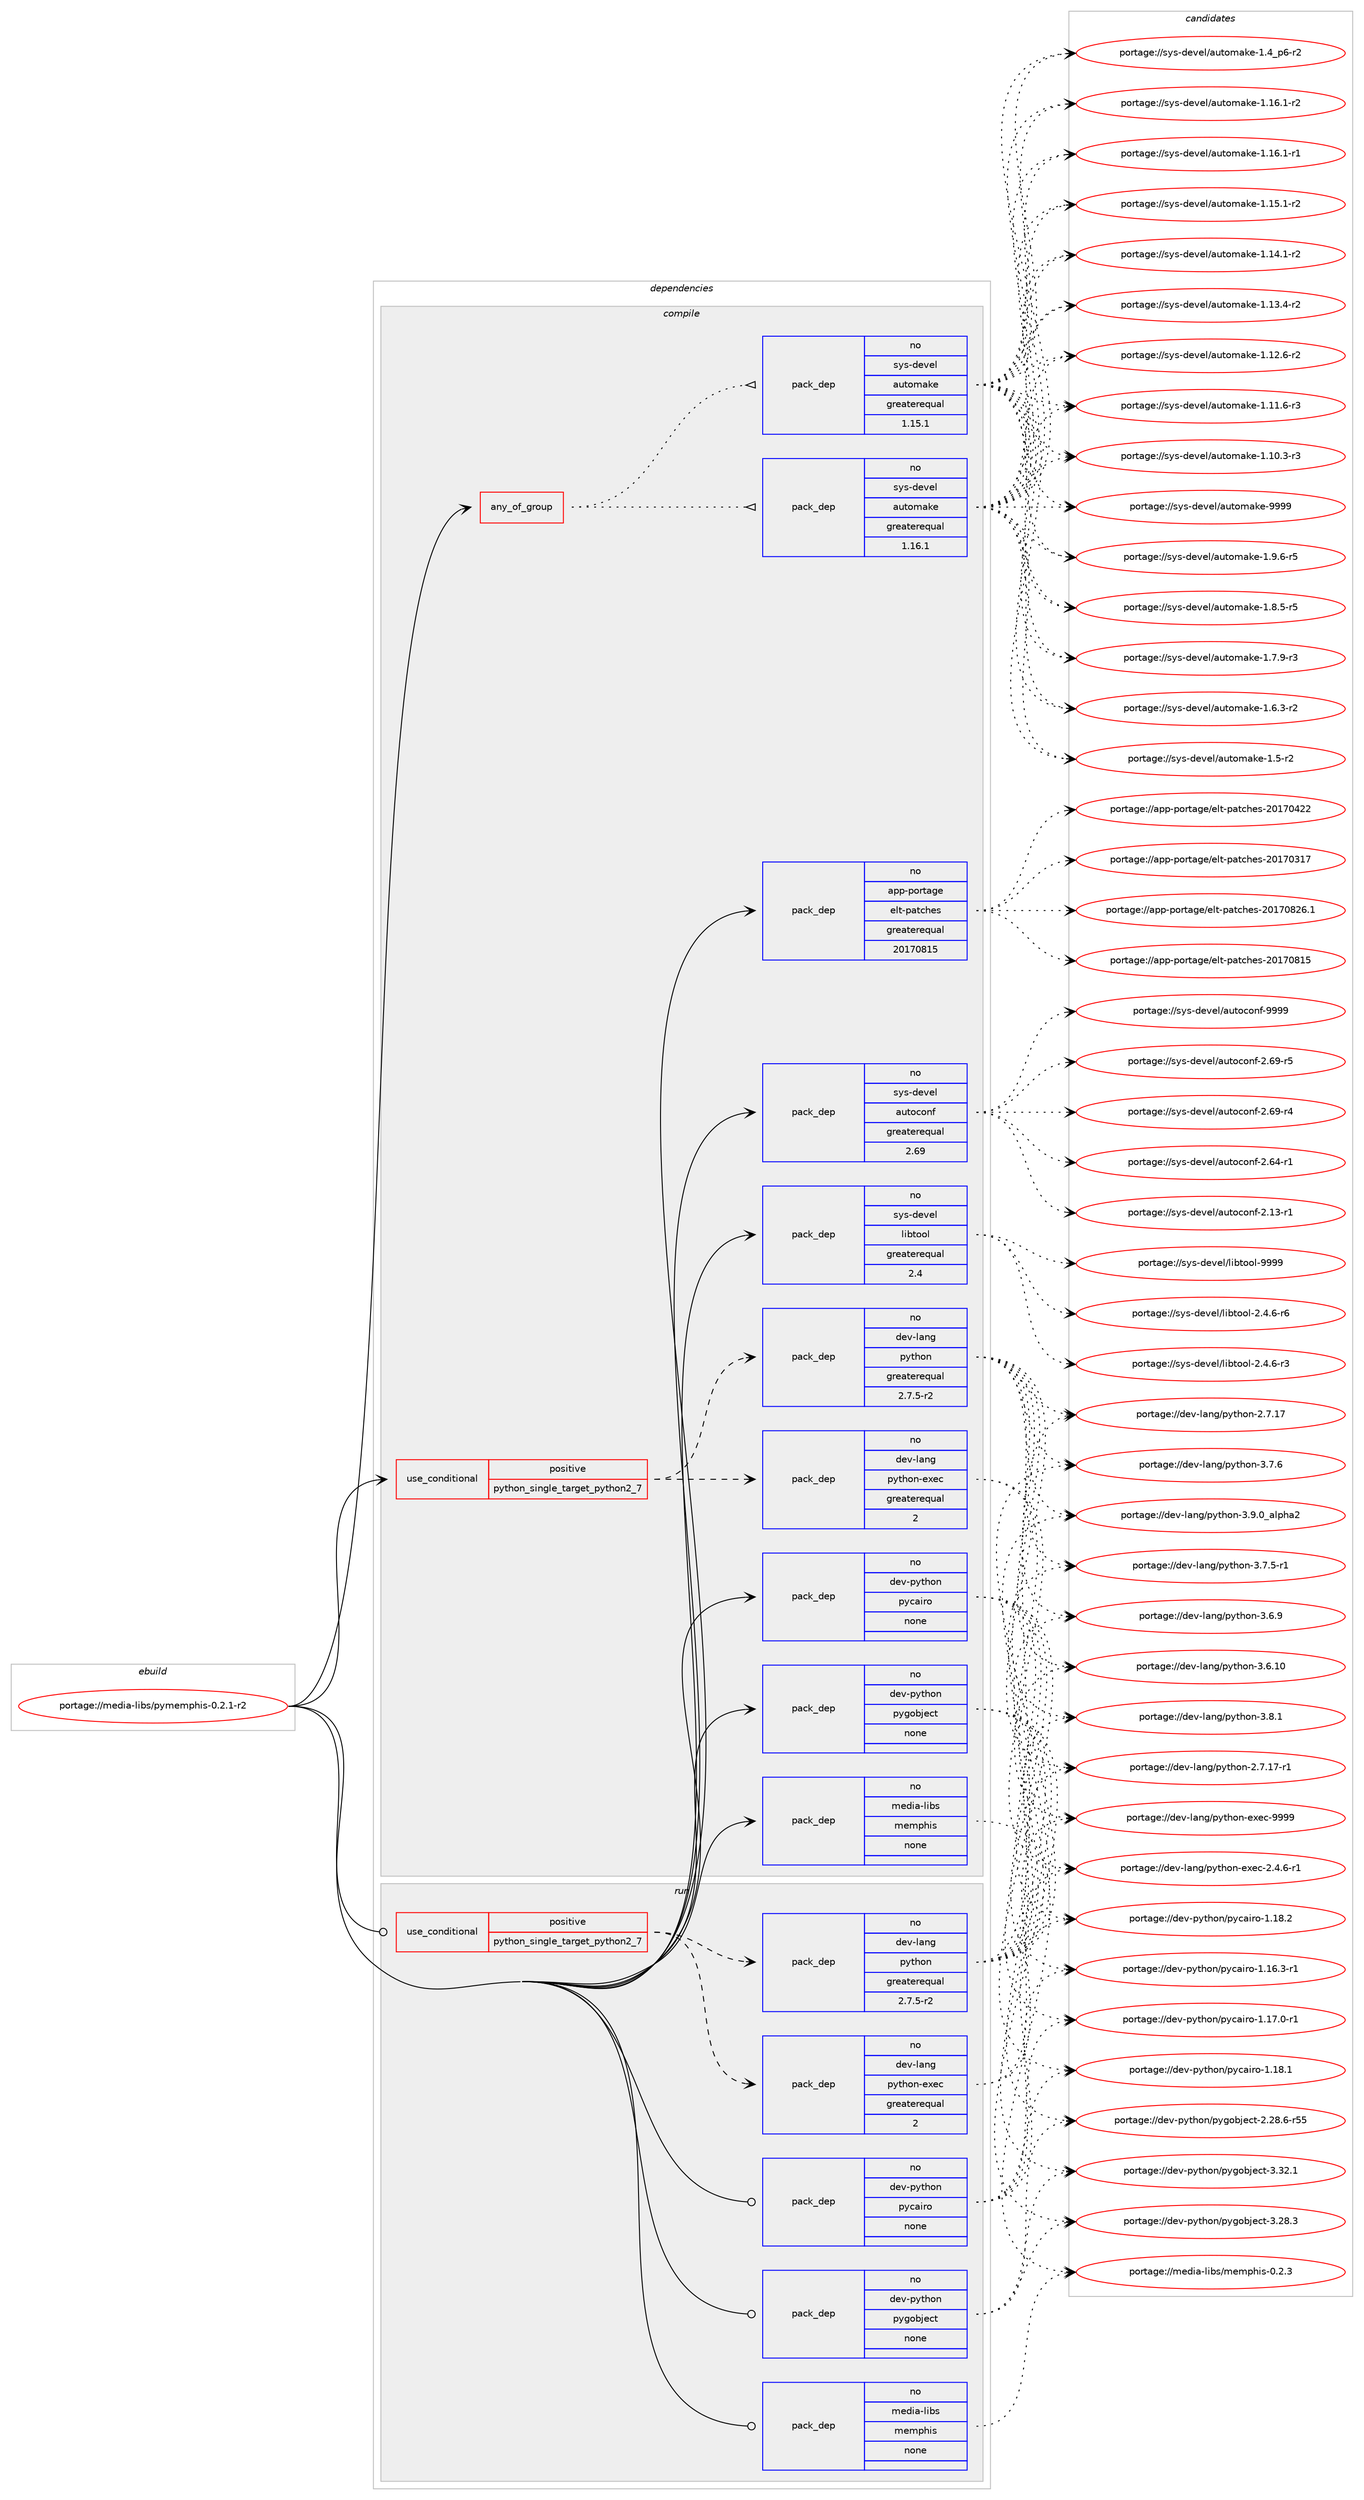 digraph prolog {

# *************
# Graph options
# *************

newrank=true;
concentrate=true;
compound=true;
graph [rankdir=LR,fontname=Helvetica,fontsize=10,ranksep=1.5];#, ranksep=2.5, nodesep=0.2];
edge  [arrowhead=vee];
node  [fontname=Helvetica,fontsize=10];

# **********
# The ebuild
# **********

subgraph cluster_leftcol {
color=gray;
rank=same;
label=<<i>ebuild</i>>;
id [label="portage://media-libs/pymemphis-0.2.1-r2", color=red, width=4, href="../media-libs/pymemphis-0.2.1-r2.svg"];
}

# ****************
# The dependencies
# ****************

subgraph cluster_midcol {
color=gray;
label=<<i>dependencies</i>>;
subgraph cluster_compile {
fillcolor="#eeeeee";
style=filled;
label=<<i>compile</i>>;
subgraph any2943 {
dependency205118 [label=<<TABLE BORDER="0" CELLBORDER="1" CELLSPACING="0" CELLPADDING="4"><TR><TD CELLPADDING="10">any_of_group</TD></TR></TABLE>>, shape=none, color=red];subgraph pack155778 {
dependency205119 [label=<<TABLE BORDER="0" CELLBORDER="1" CELLSPACING="0" CELLPADDING="4" WIDTH="220"><TR><TD ROWSPAN="6" CELLPADDING="30">pack_dep</TD></TR><TR><TD WIDTH="110">no</TD></TR><TR><TD>sys-devel</TD></TR><TR><TD>automake</TD></TR><TR><TD>greaterequal</TD></TR><TR><TD>1.16.1</TD></TR></TABLE>>, shape=none, color=blue];
}
dependency205118:e -> dependency205119:w [weight=20,style="dotted",arrowhead="oinv"];
subgraph pack155779 {
dependency205120 [label=<<TABLE BORDER="0" CELLBORDER="1" CELLSPACING="0" CELLPADDING="4" WIDTH="220"><TR><TD ROWSPAN="6" CELLPADDING="30">pack_dep</TD></TR><TR><TD WIDTH="110">no</TD></TR><TR><TD>sys-devel</TD></TR><TR><TD>automake</TD></TR><TR><TD>greaterequal</TD></TR><TR><TD>1.15.1</TD></TR></TABLE>>, shape=none, color=blue];
}
dependency205118:e -> dependency205120:w [weight=20,style="dotted",arrowhead="oinv"];
}
id:e -> dependency205118:w [weight=20,style="solid",arrowhead="vee"];
subgraph cond46235 {
dependency205121 [label=<<TABLE BORDER="0" CELLBORDER="1" CELLSPACING="0" CELLPADDING="4"><TR><TD ROWSPAN="3" CELLPADDING="10">use_conditional</TD></TR><TR><TD>positive</TD></TR><TR><TD>python_single_target_python2_7</TD></TR></TABLE>>, shape=none, color=red];
subgraph pack155780 {
dependency205122 [label=<<TABLE BORDER="0" CELLBORDER="1" CELLSPACING="0" CELLPADDING="4" WIDTH="220"><TR><TD ROWSPAN="6" CELLPADDING="30">pack_dep</TD></TR><TR><TD WIDTH="110">no</TD></TR><TR><TD>dev-lang</TD></TR><TR><TD>python</TD></TR><TR><TD>greaterequal</TD></TR><TR><TD>2.7.5-r2</TD></TR></TABLE>>, shape=none, color=blue];
}
dependency205121:e -> dependency205122:w [weight=20,style="dashed",arrowhead="vee"];
subgraph pack155781 {
dependency205123 [label=<<TABLE BORDER="0" CELLBORDER="1" CELLSPACING="0" CELLPADDING="4" WIDTH="220"><TR><TD ROWSPAN="6" CELLPADDING="30">pack_dep</TD></TR><TR><TD WIDTH="110">no</TD></TR><TR><TD>dev-lang</TD></TR><TR><TD>python-exec</TD></TR><TR><TD>greaterequal</TD></TR><TR><TD>2</TD></TR></TABLE>>, shape=none, color=blue];
}
dependency205121:e -> dependency205123:w [weight=20,style="dashed",arrowhead="vee"];
}
id:e -> dependency205121:w [weight=20,style="solid",arrowhead="vee"];
subgraph pack155782 {
dependency205124 [label=<<TABLE BORDER="0" CELLBORDER="1" CELLSPACING="0" CELLPADDING="4" WIDTH="220"><TR><TD ROWSPAN="6" CELLPADDING="30">pack_dep</TD></TR><TR><TD WIDTH="110">no</TD></TR><TR><TD>app-portage</TD></TR><TR><TD>elt-patches</TD></TR><TR><TD>greaterequal</TD></TR><TR><TD>20170815</TD></TR></TABLE>>, shape=none, color=blue];
}
id:e -> dependency205124:w [weight=20,style="solid",arrowhead="vee"];
subgraph pack155783 {
dependency205125 [label=<<TABLE BORDER="0" CELLBORDER="1" CELLSPACING="0" CELLPADDING="4" WIDTH="220"><TR><TD ROWSPAN="6" CELLPADDING="30">pack_dep</TD></TR><TR><TD WIDTH="110">no</TD></TR><TR><TD>dev-python</TD></TR><TR><TD>pycairo</TD></TR><TR><TD>none</TD></TR><TR><TD></TD></TR></TABLE>>, shape=none, color=blue];
}
id:e -> dependency205125:w [weight=20,style="solid",arrowhead="vee"];
subgraph pack155784 {
dependency205126 [label=<<TABLE BORDER="0" CELLBORDER="1" CELLSPACING="0" CELLPADDING="4" WIDTH="220"><TR><TD ROWSPAN="6" CELLPADDING="30">pack_dep</TD></TR><TR><TD WIDTH="110">no</TD></TR><TR><TD>dev-python</TD></TR><TR><TD>pygobject</TD></TR><TR><TD>none</TD></TR><TR><TD></TD></TR></TABLE>>, shape=none, color=blue];
}
id:e -> dependency205126:w [weight=20,style="solid",arrowhead="vee"];
subgraph pack155785 {
dependency205127 [label=<<TABLE BORDER="0" CELLBORDER="1" CELLSPACING="0" CELLPADDING="4" WIDTH="220"><TR><TD ROWSPAN="6" CELLPADDING="30">pack_dep</TD></TR><TR><TD WIDTH="110">no</TD></TR><TR><TD>media-libs</TD></TR><TR><TD>memphis</TD></TR><TR><TD>none</TD></TR><TR><TD></TD></TR></TABLE>>, shape=none, color=blue];
}
id:e -> dependency205127:w [weight=20,style="solid",arrowhead="vee"];
subgraph pack155786 {
dependency205128 [label=<<TABLE BORDER="0" CELLBORDER="1" CELLSPACING="0" CELLPADDING="4" WIDTH="220"><TR><TD ROWSPAN="6" CELLPADDING="30">pack_dep</TD></TR><TR><TD WIDTH="110">no</TD></TR><TR><TD>sys-devel</TD></TR><TR><TD>autoconf</TD></TR><TR><TD>greaterequal</TD></TR><TR><TD>2.69</TD></TR></TABLE>>, shape=none, color=blue];
}
id:e -> dependency205128:w [weight=20,style="solid",arrowhead="vee"];
subgraph pack155787 {
dependency205129 [label=<<TABLE BORDER="0" CELLBORDER="1" CELLSPACING="0" CELLPADDING="4" WIDTH="220"><TR><TD ROWSPAN="6" CELLPADDING="30">pack_dep</TD></TR><TR><TD WIDTH="110">no</TD></TR><TR><TD>sys-devel</TD></TR><TR><TD>libtool</TD></TR><TR><TD>greaterequal</TD></TR><TR><TD>2.4</TD></TR></TABLE>>, shape=none, color=blue];
}
id:e -> dependency205129:w [weight=20,style="solid",arrowhead="vee"];
}
subgraph cluster_compileandrun {
fillcolor="#eeeeee";
style=filled;
label=<<i>compile and run</i>>;
}
subgraph cluster_run {
fillcolor="#eeeeee";
style=filled;
label=<<i>run</i>>;
subgraph cond46236 {
dependency205130 [label=<<TABLE BORDER="0" CELLBORDER="1" CELLSPACING="0" CELLPADDING="4"><TR><TD ROWSPAN="3" CELLPADDING="10">use_conditional</TD></TR><TR><TD>positive</TD></TR><TR><TD>python_single_target_python2_7</TD></TR></TABLE>>, shape=none, color=red];
subgraph pack155788 {
dependency205131 [label=<<TABLE BORDER="0" CELLBORDER="1" CELLSPACING="0" CELLPADDING="4" WIDTH="220"><TR><TD ROWSPAN="6" CELLPADDING="30">pack_dep</TD></TR><TR><TD WIDTH="110">no</TD></TR><TR><TD>dev-lang</TD></TR><TR><TD>python</TD></TR><TR><TD>greaterequal</TD></TR><TR><TD>2.7.5-r2</TD></TR></TABLE>>, shape=none, color=blue];
}
dependency205130:e -> dependency205131:w [weight=20,style="dashed",arrowhead="vee"];
subgraph pack155789 {
dependency205132 [label=<<TABLE BORDER="0" CELLBORDER="1" CELLSPACING="0" CELLPADDING="4" WIDTH="220"><TR><TD ROWSPAN="6" CELLPADDING="30">pack_dep</TD></TR><TR><TD WIDTH="110">no</TD></TR><TR><TD>dev-lang</TD></TR><TR><TD>python-exec</TD></TR><TR><TD>greaterequal</TD></TR><TR><TD>2</TD></TR></TABLE>>, shape=none, color=blue];
}
dependency205130:e -> dependency205132:w [weight=20,style="dashed",arrowhead="vee"];
}
id:e -> dependency205130:w [weight=20,style="solid",arrowhead="odot"];
subgraph pack155790 {
dependency205133 [label=<<TABLE BORDER="0" CELLBORDER="1" CELLSPACING="0" CELLPADDING="4" WIDTH="220"><TR><TD ROWSPAN="6" CELLPADDING="30">pack_dep</TD></TR><TR><TD WIDTH="110">no</TD></TR><TR><TD>dev-python</TD></TR><TR><TD>pycairo</TD></TR><TR><TD>none</TD></TR><TR><TD></TD></TR></TABLE>>, shape=none, color=blue];
}
id:e -> dependency205133:w [weight=20,style="solid",arrowhead="odot"];
subgraph pack155791 {
dependency205134 [label=<<TABLE BORDER="0" CELLBORDER="1" CELLSPACING="0" CELLPADDING="4" WIDTH="220"><TR><TD ROWSPAN="6" CELLPADDING="30">pack_dep</TD></TR><TR><TD WIDTH="110">no</TD></TR><TR><TD>dev-python</TD></TR><TR><TD>pygobject</TD></TR><TR><TD>none</TD></TR><TR><TD></TD></TR></TABLE>>, shape=none, color=blue];
}
id:e -> dependency205134:w [weight=20,style="solid",arrowhead="odot"];
subgraph pack155792 {
dependency205135 [label=<<TABLE BORDER="0" CELLBORDER="1" CELLSPACING="0" CELLPADDING="4" WIDTH="220"><TR><TD ROWSPAN="6" CELLPADDING="30">pack_dep</TD></TR><TR><TD WIDTH="110">no</TD></TR><TR><TD>media-libs</TD></TR><TR><TD>memphis</TD></TR><TR><TD>none</TD></TR><TR><TD></TD></TR></TABLE>>, shape=none, color=blue];
}
id:e -> dependency205135:w [weight=20,style="solid",arrowhead="odot"];
}
}

# **************
# The candidates
# **************

subgraph cluster_choices {
rank=same;
color=gray;
label=<<i>candidates</i>>;

subgraph choice155778 {
color=black;
nodesep=1;
choice115121115451001011181011084797117116111109971071014557575757 [label="portage://sys-devel/automake-9999", color=red, width=4,href="../sys-devel/automake-9999.svg"];
choice115121115451001011181011084797117116111109971071014549465746544511453 [label="portage://sys-devel/automake-1.9.6-r5", color=red, width=4,href="../sys-devel/automake-1.9.6-r5.svg"];
choice115121115451001011181011084797117116111109971071014549465646534511453 [label="portage://sys-devel/automake-1.8.5-r5", color=red, width=4,href="../sys-devel/automake-1.8.5-r5.svg"];
choice115121115451001011181011084797117116111109971071014549465546574511451 [label="portage://sys-devel/automake-1.7.9-r3", color=red, width=4,href="../sys-devel/automake-1.7.9-r3.svg"];
choice115121115451001011181011084797117116111109971071014549465446514511450 [label="portage://sys-devel/automake-1.6.3-r2", color=red, width=4,href="../sys-devel/automake-1.6.3-r2.svg"];
choice11512111545100101118101108479711711611110997107101454946534511450 [label="portage://sys-devel/automake-1.5-r2", color=red, width=4,href="../sys-devel/automake-1.5-r2.svg"];
choice115121115451001011181011084797117116111109971071014549465295112544511450 [label="portage://sys-devel/automake-1.4_p6-r2", color=red, width=4,href="../sys-devel/automake-1.4_p6-r2.svg"];
choice11512111545100101118101108479711711611110997107101454946495446494511450 [label="portage://sys-devel/automake-1.16.1-r2", color=red, width=4,href="../sys-devel/automake-1.16.1-r2.svg"];
choice11512111545100101118101108479711711611110997107101454946495446494511449 [label="portage://sys-devel/automake-1.16.1-r1", color=red, width=4,href="../sys-devel/automake-1.16.1-r1.svg"];
choice11512111545100101118101108479711711611110997107101454946495346494511450 [label="portage://sys-devel/automake-1.15.1-r2", color=red, width=4,href="../sys-devel/automake-1.15.1-r2.svg"];
choice11512111545100101118101108479711711611110997107101454946495246494511450 [label="portage://sys-devel/automake-1.14.1-r2", color=red, width=4,href="../sys-devel/automake-1.14.1-r2.svg"];
choice11512111545100101118101108479711711611110997107101454946495146524511450 [label="portage://sys-devel/automake-1.13.4-r2", color=red, width=4,href="../sys-devel/automake-1.13.4-r2.svg"];
choice11512111545100101118101108479711711611110997107101454946495046544511450 [label="portage://sys-devel/automake-1.12.6-r2", color=red, width=4,href="../sys-devel/automake-1.12.6-r2.svg"];
choice11512111545100101118101108479711711611110997107101454946494946544511451 [label="portage://sys-devel/automake-1.11.6-r3", color=red, width=4,href="../sys-devel/automake-1.11.6-r3.svg"];
choice11512111545100101118101108479711711611110997107101454946494846514511451 [label="portage://sys-devel/automake-1.10.3-r3", color=red, width=4,href="../sys-devel/automake-1.10.3-r3.svg"];
dependency205119:e -> choice115121115451001011181011084797117116111109971071014557575757:w [style=dotted,weight="100"];
dependency205119:e -> choice115121115451001011181011084797117116111109971071014549465746544511453:w [style=dotted,weight="100"];
dependency205119:e -> choice115121115451001011181011084797117116111109971071014549465646534511453:w [style=dotted,weight="100"];
dependency205119:e -> choice115121115451001011181011084797117116111109971071014549465546574511451:w [style=dotted,weight="100"];
dependency205119:e -> choice115121115451001011181011084797117116111109971071014549465446514511450:w [style=dotted,weight="100"];
dependency205119:e -> choice11512111545100101118101108479711711611110997107101454946534511450:w [style=dotted,weight="100"];
dependency205119:e -> choice115121115451001011181011084797117116111109971071014549465295112544511450:w [style=dotted,weight="100"];
dependency205119:e -> choice11512111545100101118101108479711711611110997107101454946495446494511450:w [style=dotted,weight="100"];
dependency205119:e -> choice11512111545100101118101108479711711611110997107101454946495446494511449:w [style=dotted,weight="100"];
dependency205119:e -> choice11512111545100101118101108479711711611110997107101454946495346494511450:w [style=dotted,weight="100"];
dependency205119:e -> choice11512111545100101118101108479711711611110997107101454946495246494511450:w [style=dotted,weight="100"];
dependency205119:e -> choice11512111545100101118101108479711711611110997107101454946495146524511450:w [style=dotted,weight="100"];
dependency205119:e -> choice11512111545100101118101108479711711611110997107101454946495046544511450:w [style=dotted,weight="100"];
dependency205119:e -> choice11512111545100101118101108479711711611110997107101454946494946544511451:w [style=dotted,weight="100"];
dependency205119:e -> choice11512111545100101118101108479711711611110997107101454946494846514511451:w [style=dotted,weight="100"];
}
subgraph choice155779 {
color=black;
nodesep=1;
choice115121115451001011181011084797117116111109971071014557575757 [label="portage://sys-devel/automake-9999", color=red, width=4,href="../sys-devel/automake-9999.svg"];
choice115121115451001011181011084797117116111109971071014549465746544511453 [label="portage://sys-devel/automake-1.9.6-r5", color=red, width=4,href="../sys-devel/automake-1.9.6-r5.svg"];
choice115121115451001011181011084797117116111109971071014549465646534511453 [label="portage://sys-devel/automake-1.8.5-r5", color=red, width=4,href="../sys-devel/automake-1.8.5-r5.svg"];
choice115121115451001011181011084797117116111109971071014549465546574511451 [label="portage://sys-devel/automake-1.7.9-r3", color=red, width=4,href="../sys-devel/automake-1.7.9-r3.svg"];
choice115121115451001011181011084797117116111109971071014549465446514511450 [label="portage://sys-devel/automake-1.6.3-r2", color=red, width=4,href="../sys-devel/automake-1.6.3-r2.svg"];
choice11512111545100101118101108479711711611110997107101454946534511450 [label="portage://sys-devel/automake-1.5-r2", color=red, width=4,href="../sys-devel/automake-1.5-r2.svg"];
choice115121115451001011181011084797117116111109971071014549465295112544511450 [label="portage://sys-devel/automake-1.4_p6-r2", color=red, width=4,href="../sys-devel/automake-1.4_p6-r2.svg"];
choice11512111545100101118101108479711711611110997107101454946495446494511450 [label="portage://sys-devel/automake-1.16.1-r2", color=red, width=4,href="../sys-devel/automake-1.16.1-r2.svg"];
choice11512111545100101118101108479711711611110997107101454946495446494511449 [label="portage://sys-devel/automake-1.16.1-r1", color=red, width=4,href="../sys-devel/automake-1.16.1-r1.svg"];
choice11512111545100101118101108479711711611110997107101454946495346494511450 [label="portage://sys-devel/automake-1.15.1-r2", color=red, width=4,href="../sys-devel/automake-1.15.1-r2.svg"];
choice11512111545100101118101108479711711611110997107101454946495246494511450 [label="portage://sys-devel/automake-1.14.1-r2", color=red, width=4,href="../sys-devel/automake-1.14.1-r2.svg"];
choice11512111545100101118101108479711711611110997107101454946495146524511450 [label="portage://sys-devel/automake-1.13.4-r2", color=red, width=4,href="../sys-devel/automake-1.13.4-r2.svg"];
choice11512111545100101118101108479711711611110997107101454946495046544511450 [label="portage://sys-devel/automake-1.12.6-r2", color=red, width=4,href="../sys-devel/automake-1.12.6-r2.svg"];
choice11512111545100101118101108479711711611110997107101454946494946544511451 [label="portage://sys-devel/automake-1.11.6-r3", color=red, width=4,href="../sys-devel/automake-1.11.6-r3.svg"];
choice11512111545100101118101108479711711611110997107101454946494846514511451 [label="portage://sys-devel/automake-1.10.3-r3", color=red, width=4,href="../sys-devel/automake-1.10.3-r3.svg"];
dependency205120:e -> choice115121115451001011181011084797117116111109971071014557575757:w [style=dotted,weight="100"];
dependency205120:e -> choice115121115451001011181011084797117116111109971071014549465746544511453:w [style=dotted,weight="100"];
dependency205120:e -> choice115121115451001011181011084797117116111109971071014549465646534511453:w [style=dotted,weight="100"];
dependency205120:e -> choice115121115451001011181011084797117116111109971071014549465546574511451:w [style=dotted,weight="100"];
dependency205120:e -> choice115121115451001011181011084797117116111109971071014549465446514511450:w [style=dotted,weight="100"];
dependency205120:e -> choice11512111545100101118101108479711711611110997107101454946534511450:w [style=dotted,weight="100"];
dependency205120:e -> choice115121115451001011181011084797117116111109971071014549465295112544511450:w [style=dotted,weight="100"];
dependency205120:e -> choice11512111545100101118101108479711711611110997107101454946495446494511450:w [style=dotted,weight="100"];
dependency205120:e -> choice11512111545100101118101108479711711611110997107101454946495446494511449:w [style=dotted,weight="100"];
dependency205120:e -> choice11512111545100101118101108479711711611110997107101454946495346494511450:w [style=dotted,weight="100"];
dependency205120:e -> choice11512111545100101118101108479711711611110997107101454946495246494511450:w [style=dotted,weight="100"];
dependency205120:e -> choice11512111545100101118101108479711711611110997107101454946495146524511450:w [style=dotted,weight="100"];
dependency205120:e -> choice11512111545100101118101108479711711611110997107101454946495046544511450:w [style=dotted,weight="100"];
dependency205120:e -> choice11512111545100101118101108479711711611110997107101454946494946544511451:w [style=dotted,weight="100"];
dependency205120:e -> choice11512111545100101118101108479711711611110997107101454946494846514511451:w [style=dotted,weight="100"];
}
subgraph choice155780 {
color=black;
nodesep=1;
choice10010111845108971101034711212111610411111045514657464895971081121049750 [label="portage://dev-lang/python-3.9.0_alpha2", color=red, width=4,href="../dev-lang/python-3.9.0_alpha2.svg"];
choice100101118451089711010347112121116104111110455146564649 [label="portage://dev-lang/python-3.8.1", color=red, width=4,href="../dev-lang/python-3.8.1.svg"];
choice100101118451089711010347112121116104111110455146554654 [label="portage://dev-lang/python-3.7.6", color=red, width=4,href="../dev-lang/python-3.7.6.svg"];
choice1001011184510897110103471121211161041111104551465546534511449 [label="portage://dev-lang/python-3.7.5-r1", color=red, width=4,href="../dev-lang/python-3.7.5-r1.svg"];
choice100101118451089711010347112121116104111110455146544657 [label="portage://dev-lang/python-3.6.9", color=red, width=4,href="../dev-lang/python-3.6.9.svg"];
choice10010111845108971101034711212111610411111045514654464948 [label="portage://dev-lang/python-3.6.10", color=red, width=4,href="../dev-lang/python-3.6.10.svg"];
choice100101118451089711010347112121116104111110455046554649554511449 [label="portage://dev-lang/python-2.7.17-r1", color=red, width=4,href="../dev-lang/python-2.7.17-r1.svg"];
choice10010111845108971101034711212111610411111045504655464955 [label="portage://dev-lang/python-2.7.17", color=red, width=4,href="../dev-lang/python-2.7.17.svg"];
dependency205122:e -> choice10010111845108971101034711212111610411111045514657464895971081121049750:w [style=dotted,weight="100"];
dependency205122:e -> choice100101118451089711010347112121116104111110455146564649:w [style=dotted,weight="100"];
dependency205122:e -> choice100101118451089711010347112121116104111110455146554654:w [style=dotted,weight="100"];
dependency205122:e -> choice1001011184510897110103471121211161041111104551465546534511449:w [style=dotted,weight="100"];
dependency205122:e -> choice100101118451089711010347112121116104111110455146544657:w [style=dotted,weight="100"];
dependency205122:e -> choice10010111845108971101034711212111610411111045514654464948:w [style=dotted,weight="100"];
dependency205122:e -> choice100101118451089711010347112121116104111110455046554649554511449:w [style=dotted,weight="100"];
dependency205122:e -> choice10010111845108971101034711212111610411111045504655464955:w [style=dotted,weight="100"];
}
subgraph choice155781 {
color=black;
nodesep=1;
choice10010111845108971101034711212111610411111045101120101994557575757 [label="portage://dev-lang/python-exec-9999", color=red, width=4,href="../dev-lang/python-exec-9999.svg"];
choice10010111845108971101034711212111610411111045101120101994550465246544511449 [label="portage://dev-lang/python-exec-2.4.6-r1", color=red, width=4,href="../dev-lang/python-exec-2.4.6-r1.svg"];
dependency205123:e -> choice10010111845108971101034711212111610411111045101120101994557575757:w [style=dotted,weight="100"];
dependency205123:e -> choice10010111845108971101034711212111610411111045101120101994550465246544511449:w [style=dotted,weight="100"];
}
subgraph choice155782 {
color=black;
nodesep=1;
choice971121124511211111411697103101471011081164511297116991041011154550484955485650544649 [label="portage://app-portage/elt-patches-20170826.1", color=red, width=4,href="../app-portage/elt-patches-20170826.1.svg"];
choice97112112451121111141169710310147101108116451129711699104101115455048495548564953 [label="portage://app-portage/elt-patches-20170815", color=red, width=4,href="../app-portage/elt-patches-20170815.svg"];
choice97112112451121111141169710310147101108116451129711699104101115455048495548525050 [label="portage://app-portage/elt-patches-20170422", color=red, width=4,href="../app-portage/elt-patches-20170422.svg"];
choice97112112451121111141169710310147101108116451129711699104101115455048495548514955 [label="portage://app-portage/elt-patches-20170317", color=red, width=4,href="../app-portage/elt-patches-20170317.svg"];
dependency205124:e -> choice971121124511211111411697103101471011081164511297116991041011154550484955485650544649:w [style=dotted,weight="100"];
dependency205124:e -> choice97112112451121111141169710310147101108116451129711699104101115455048495548564953:w [style=dotted,weight="100"];
dependency205124:e -> choice97112112451121111141169710310147101108116451129711699104101115455048495548525050:w [style=dotted,weight="100"];
dependency205124:e -> choice97112112451121111141169710310147101108116451129711699104101115455048495548514955:w [style=dotted,weight="100"];
}
subgraph choice155783 {
color=black;
nodesep=1;
choice1001011184511212111610411111047112121999710511411145494649564650 [label="portage://dev-python/pycairo-1.18.2", color=red, width=4,href="../dev-python/pycairo-1.18.2.svg"];
choice1001011184511212111610411111047112121999710511411145494649564649 [label="portage://dev-python/pycairo-1.18.1", color=red, width=4,href="../dev-python/pycairo-1.18.1.svg"];
choice10010111845112121116104111110471121219997105114111454946495546484511449 [label="portage://dev-python/pycairo-1.17.0-r1", color=red, width=4,href="../dev-python/pycairo-1.17.0-r1.svg"];
choice10010111845112121116104111110471121219997105114111454946495446514511449 [label="portage://dev-python/pycairo-1.16.3-r1", color=red, width=4,href="../dev-python/pycairo-1.16.3-r1.svg"];
dependency205125:e -> choice1001011184511212111610411111047112121999710511411145494649564650:w [style=dotted,weight="100"];
dependency205125:e -> choice1001011184511212111610411111047112121999710511411145494649564649:w [style=dotted,weight="100"];
dependency205125:e -> choice10010111845112121116104111110471121219997105114111454946495546484511449:w [style=dotted,weight="100"];
dependency205125:e -> choice10010111845112121116104111110471121219997105114111454946495446514511449:w [style=dotted,weight="100"];
}
subgraph choice155784 {
color=black;
nodesep=1;
choice1001011184511212111610411111047112121103111981061019911645514651504649 [label="portage://dev-python/pygobject-3.32.1", color=red, width=4,href="../dev-python/pygobject-3.32.1.svg"];
choice1001011184511212111610411111047112121103111981061019911645514650564651 [label="portage://dev-python/pygobject-3.28.3", color=red, width=4,href="../dev-python/pygobject-3.28.3.svg"];
choice1001011184511212111610411111047112121103111981061019911645504650564654451145353 [label="portage://dev-python/pygobject-2.28.6-r55", color=red, width=4,href="../dev-python/pygobject-2.28.6-r55.svg"];
dependency205126:e -> choice1001011184511212111610411111047112121103111981061019911645514651504649:w [style=dotted,weight="100"];
dependency205126:e -> choice1001011184511212111610411111047112121103111981061019911645514650564651:w [style=dotted,weight="100"];
dependency205126:e -> choice1001011184511212111610411111047112121103111981061019911645504650564654451145353:w [style=dotted,weight="100"];
}
subgraph choice155785 {
color=black;
nodesep=1;
choice10910110010597451081059811547109101109112104105115454846504651 [label="portage://media-libs/memphis-0.2.3", color=red, width=4,href="../media-libs/memphis-0.2.3.svg"];
dependency205127:e -> choice10910110010597451081059811547109101109112104105115454846504651:w [style=dotted,weight="100"];
}
subgraph choice155786 {
color=black;
nodesep=1;
choice115121115451001011181011084797117116111991111101024557575757 [label="portage://sys-devel/autoconf-9999", color=red, width=4,href="../sys-devel/autoconf-9999.svg"];
choice1151211154510010111810110847971171161119911111010245504654574511453 [label="portage://sys-devel/autoconf-2.69-r5", color=red, width=4,href="../sys-devel/autoconf-2.69-r5.svg"];
choice1151211154510010111810110847971171161119911111010245504654574511452 [label="portage://sys-devel/autoconf-2.69-r4", color=red, width=4,href="../sys-devel/autoconf-2.69-r4.svg"];
choice1151211154510010111810110847971171161119911111010245504654524511449 [label="portage://sys-devel/autoconf-2.64-r1", color=red, width=4,href="../sys-devel/autoconf-2.64-r1.svg"];
choice1151211154510010111810110847971171161119911111010245504649514511449 [label="portage://sys-devel/autoconf-2.13-r1", color=red, width=4,href="../sys-devel/autoconf-2.13-r1.svg"];
dependency205128:e -> choice115121115451001011181011084797117116111991111101024557575757:w [style=dotted,weight="100"];
dependency205128:e -> choice1151211154510010111810110847971171161119911111010245504654574511453:w [style=dotted,weight="100"];
dependency205128:e -> choice1151211154510010111810110847971171161119911111010245504654574511452:w [style=dotted,weight="100"];
dependency205128:e -> choice1151211154510010111810110847971171161119911111010245504654524511449:w [style=dotted,weight="100"];
dependency205128:e -> choice1151211154510010111810110847971171161119911111010245504649514511449:w [style=dotted,weight="100"];
}
subgraph choice155787 {
color=black;
nodesep=1;
choice1151211154510010111810110847108105981161111111084557575757 [label="portage://sys-devel/libtool-9999", color=red, width=4,href="../sys-devel/libtool-9999.svg"];
choice1151211154510010111810110847108105981161111111084550465246544511454 [label="portage://sys-devel/libtool-2.4.6-r6", color=red, width=4,href="../sys-devel/libtool-2.4.6-r6.svg"];
choice1151211154510010111810110847108105981161111111084550465246544511451 [label="portage://sys-devel/libtool-2.4.6-r3", color=red, width=4,href="../sys-devel/libtool-2.4.6-r3.svg"];
dependency205129:e -> choice1151211154510010111810110847108105981161111111084557575757:w [style=dotted,weight="100"];
dependency205129:e -> choice1151211154510010111810110847108105981161111111084550465246544511454:w [style=dotted,weight="100"];
dependency205129:e -> choice1151211154510010111810110847108105981161111111084550465246544511451:w [style=dotted,weight="100"];
}
subgraph choice155788 {
color=black;
nodesep=1;
choice10010111845108971101034711212111610411111045514657464895971081121049750 [label="portage://dev-lang/python-3.9.0_alpha2", color=red, width=4,href="../dev-lang/python-3.9.0_alpha2.svg"];
choice100101118451089711010347112121116104111110455146564649 [label="portage://dev-lang/python-3.8.1", color=red, width=4,href="../dev-lang/python-3.8.1.svg"];
choice100101118451089711010347112121116104111110455146554654 [label="portage://dev-lang/python-3.7.6", color=red, width=4,href="../dev-lang/python-3.7.6.svg"];
choice1001011184510897110103471121211161041111104551465546534511449 [label="portage://dev-lang/python-3.7.5-r1", color=red, width=4,href="../dev-lang/python-3.7.5-r1.svg"];
choice100101118451089711010347112121116104111110455146544657 [label="portage://dev-lang/python-3.6.9", color=red, width=4,href="../dev-lang/python-3.6.9.svg"];
choice10010111845108971101034711212111610411111045514654464948 [label="portage://dev-lang/python-3.6.10", color=red, width=4,href="../dev-lang/python-3.6.10.svg"];
choice100101118451089711010347112121116104111110455046554649554511449 [label="portage://dev-lang/python-2.7.17-r1", color=red, width=4,href="../dev-lang/python-2.7.17-r1.svg"];
choice10010111845108971101034711212111610411111045504655464955 [label="portage://dev-lang/python-2.7.17", color=red, width=4,href="../dev-lang/python-2.7.17.svg"];
dependency205131:e -> choice10010111845108971101034711212111610411111045514657464895971081121049750:w [style=dotted,weight="100"];
dependency205131:e -> choice100101118451089711010347112121116104111110455146564649:w [style=dotted,weight="100"];
dependency205131:e -> choice100101118451089711010347112121116104111110455146554654:w [style=dotted,weight="100"];
dependency205131:e -> choice1001011184510897110103471121211161041111104551465546534511449:w [style=dotted,weight="100"];
dependency205131:e -> choice100101118451089711010347112121116104111110455146544657:w [style=dotted,weight="100"];
dependency205131:e -> choice10010111845108971101034711212111610411111045514654464948:w [style=dotted,weight="100"];
dependency205131:e -> choice100101118451089711010347112121116104111110455046554649554511449:w [style=dotted,weight="100"];
dependency205131:e -> choice10010111845108971101034711212111610411111045504655464955:w [style=dotted,weight="100"];
}
subgraph choice155789 {
color=black;
nodesep=1;
choice10010111845108971101034711212111610411111045101120101994557575757 [label="portage://dev-lang/python-exec-9999", color=red, width=4,href="../dev-lang/python-exec-9999.svg"];
choice10010111845108971101034711212111610411111045101120101994550465246544511449 [label="portage://dev-lang/python-exec-2.4.6-r1", color=red, width=4,href="../dev-lang/python-exec-2.4.6-r1.svg"];
dependency205132:e -> choice10010111845108971101034711212111610411111045101120101994557575757:w [style=dotted,weight="100"];
dependency205132:e -> choice10010111845108971101034711212111610411111045101120101994550465246544511449:w [style=dotted,weight="100"];
}
subgraph choice155790 {
color=black;
nodesep=1;
choice1001011184511212111610411111047112121999710511411145494649564650 [label="portage://dev-python/pycairo-1.18.2", color=red, width=4,href="../dev-python/pycairo-1.18.2.svg"];
choice1001011184511212111610411111047112121999710511411145494649564649 [label="portage://dev-python/pycairo-1.18.1", color=red, width=4,href="../dev-python/pycairo-1.18.1.svg"];
choice10010111845112121116104111110471121219997105114111454946495546484511449 [label="portage://dev-python/pycairo-1.17.0-r1", color=red, width=4,href="../dev-python/pycairo-1.17.0-r1.svg"];
choice10010111845112121116104111110471121219997105114111454946495446514511449 [label="portage://dev-python/pycairo-1.16.3-r1", color=red, width=4,href="../dev-python/pycairo-1.16.3-r1.svg"];
dependency205133:e -> choice1001011184511212111610411111047112121999710511411145494649564650:w [style=dotted,weight="100"];
dependency205133:e -> choice1001011184511212111610411111047112121999710511411145494649564649:w [style=dotted,weight="100"];
dependency205133:e -> choice10010111845112121116104111110471121219997105114111454946495546484511449:w [style=dotted,weight="100"];
dependency205133:e -> choice10010111845112121116104111110471121219997105114111454946495446514511449:w [style=dotted,weight="100"];
}
subgraph choice155791 {
color=black;
nodesep=1;
choice1001011184511212111610411111047112121103111981061019911645514651504649 [label="portage://dev-python/pygobject-3.32.1", color=red, width=4,href="../dev-python/pygobject-3.32.1.svg"];
choice1001011184511212111610411111047112121103111981061019911645514650564651 [label="portage://dev-python/pygobject-3.28.3", color=red, width=4,href="../dev-python/pygobject-3.28.3.svg"];
choice1001011184511212111610411111047112121103111981061019911645504650564654451145353 [label="portage://dev-python/pygobject-2.28.6-r55", color=red, width=4,href="../dev-python/pygobject-2.28.6-r55.svg"];
dependency205134:e -> choice1001011184511212111610411111047112121103111981061019911645514651504649:w [style=dotted,weight="100"];
dependency205134:e -> choice1001011184511212111610411111047112121103111981061019911645514650564651:w [style=dotted,weight="100"];
dependency205134:e -> choice1001011184511212111610411111047112121103111981061019911645504650564654451145353:w [style=dotted,weight="100"];
}
subgraph choice155792 {
color=black;
nodesep=1;
choice10910110010597451081059811547109101109112104105115454846504651 [label="portage://media-libs/memphis-0.2.3", color=red, width=4,href="../media-libs/memphis-0.2.3.svg"];
dependency205135:e -> choice10910110010597451081059811547109101109112104105115454846504651:w [style=dotted,weight="100"];
}
}

}
